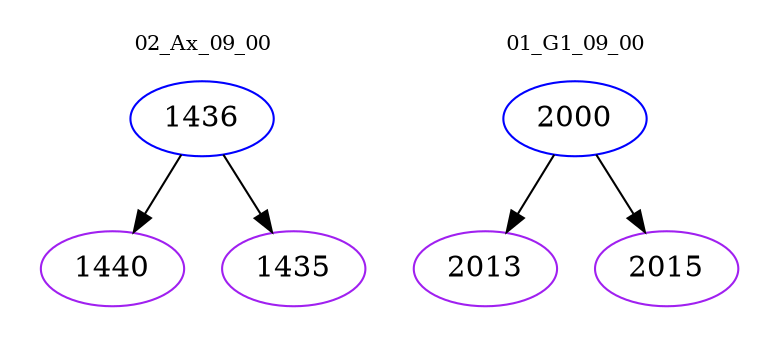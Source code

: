 digraph{
subgraph cluster_0 {
color = white
label = "02_Ax_09_00";
fontsize=10;
T0_1436 [label="1436", color="blue"]
T0_1436 -> T0_1440 [color="black"]
T0_1440 [label="1440", color="purple"]
T0_1436 -> T0_1435 [color="black"]
T0_1435 [label="1435", color="purple"]
}
subgraph cluster_1 {
color = white
label = "01_G1_09_00";
fontsize=10;
T1_2000 [label="2000", color="blue"]
T1_2000 -> T1_2013 [color="black"]
T1_2013 [label="2013", color="purple"]
T1_2000 -> T1_2015 [color="black"]
T1_2015 [label="2015", color="purple"]
}
}
